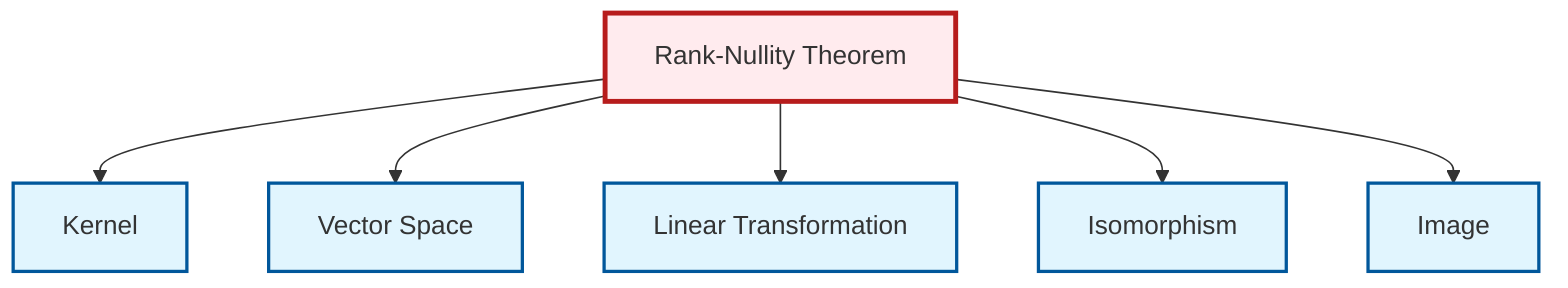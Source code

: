 graph TD
    classDef definition fill:#e1f5fe,stroke:#01579b,stroke-width:2px
    classDef theorem fill:#f3e5f5,stroke:#4a148c,stroke-width:2px
    classDef axiom fill:#fff3e0,stroke:#e65100,stroke-width:2px
    classDef example fill:#e8f5e9,stroke:#1b5e20,stroke-width:2px
    classDef current fill:#ffebee,stroke:#b71c1c,stroke-width:3px
    def-vector-space["Vector Space"]:::definition
    thm-rank-nullity["Rank-Nullity Theorem"]:::theorem
    def-linear-transformation["Linear Transformation"]:::definition
    def-isomorphism["Isomorphism"]:::definition
    def-kernel["Kernel"]:::definition
    def-image["Image"]:::definition
    thm-rank-nullity --> def-kernel
    thm-rank-nullity --> def-vector-space
    thm-rank-nullity --> def-linear-transformation
    thm-rank-nullity --> def-isomorphism
    thm-rank-nullity --> def-image
    class thm-rank-nullity current